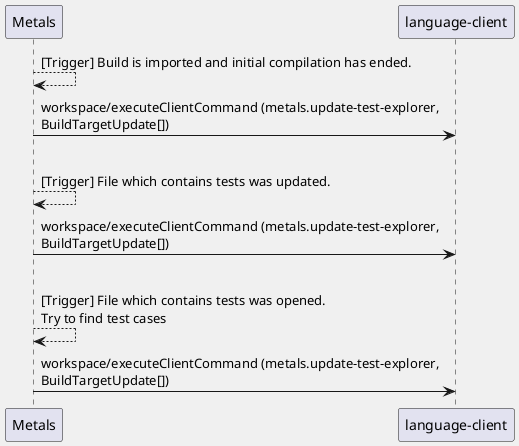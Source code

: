 @startuml "test-explorer-server-notifications"
skinparam maxMessageSize 400
skinparam backgroundColor #F0F0F0

Metals --> Metals : [Trigger] Build is imported and initial compilation has ended.
Metals -> "language-client" :  workspace/executeClientCommand (metals.update-test-explorer, BuildTargetUpdate[]) 
|||
Metals --> Metals : [Trigger] File which contains tests was updated.
Metals -> "language-client" :  workspace/executeClientCommand (metals.update-test-explorer, BuildTargetUpdate[]) 
|||
Metals --> Metals : [Trigger] File which contains tests was opened. \nTry to find test cases
Metals -> "language-client" :  workspace/executeClientCommand (metals.update-test-explorer, BuildTargetUpdate[]) 

@enduml